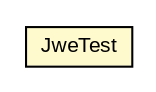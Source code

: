 #!/usr/local/bin/dot
#
# Class diagram 
# Generated by UMLGraph version R5_6-24-gf6e263 (http://www.umlgraph.org/)
#

digraph G {
	edge [fontname="arial",fontsize=10,labelfontname="arial",labelfontsize=10];
	node [fontname="arial",fontsize=10,shape=plaintext];
	nodesep=0.25;
	ranksep=0.5;
	// net.trajano.openidconnect.crypto.test.JweTest
	c366 [label=<<table title="net.trajano.openidconnect.crypto.test.JweTest" border="0" cellborder="1" cellspacing="0" cellpadding="2" port="p" bgcolor="lemonChiffon" href="./JweTest.html">
		<tr><td><table border="0" cellspacing="0" cellpadding="1">
<tr><td align="center" balign="center"> JweTest </td></tr>
		</table></td></tr>
		</table>>, URL="./JweTest.html", fontname="arial", fontcolor="black", fontsize=10.0];
}


